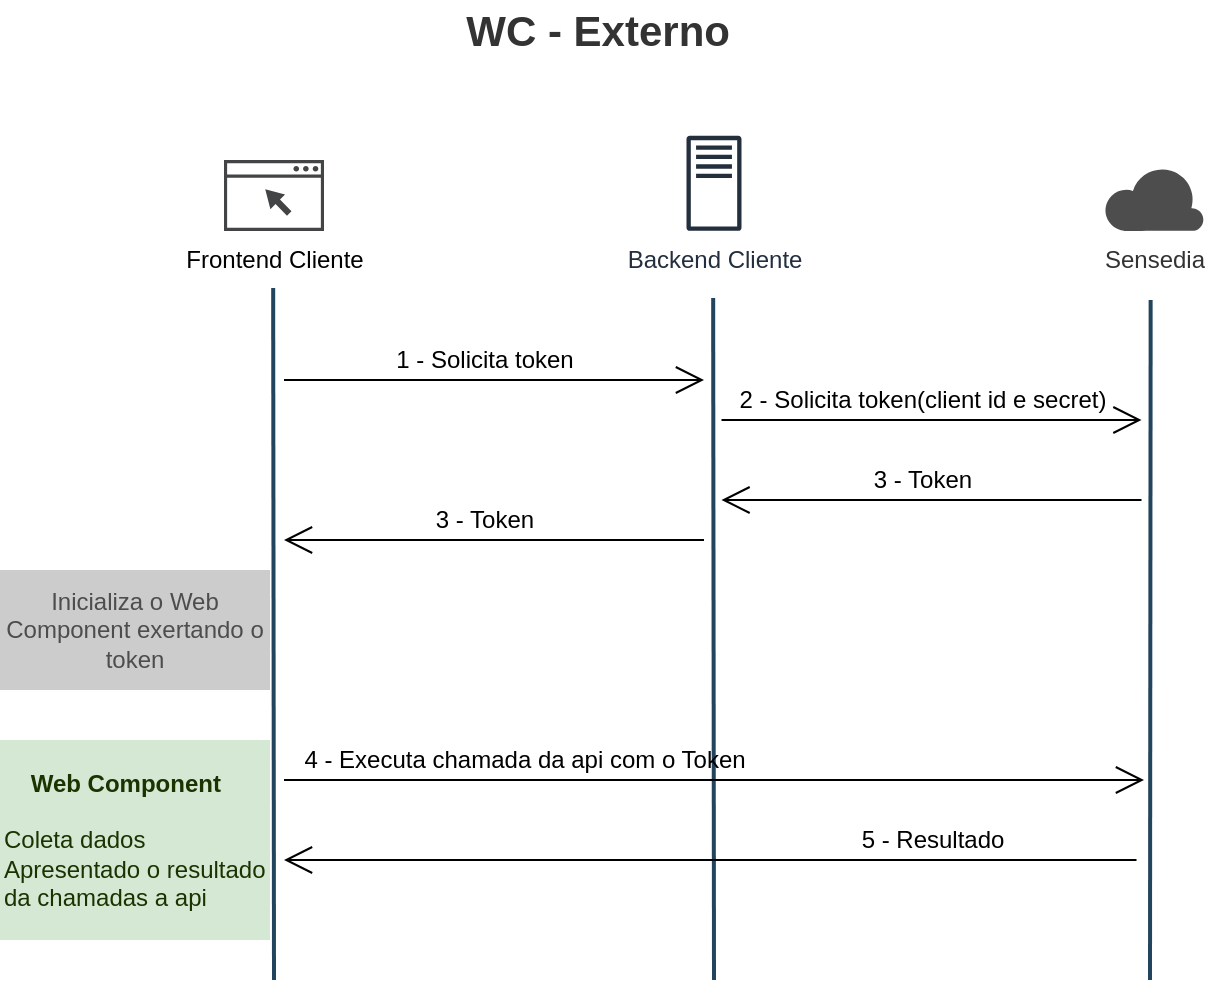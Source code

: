 <mxfile version="15.8.6" type="github" pages="6">
  <diagram id="EfK30_WpzlrsW59BfA_4" name="WC - Externo">
    <mxGraphModel dx="906" dy="499" grid="1" gridSize="10" guides="1" tooltips="1" connect="1" arrows="1" fold="1" page="1" pageScale="1" pageWidth="827" pageHeight="1169" math="0" shadow="0">
      <root>
        <mxCell id="0" />
        <mxCell id="1" parent="0" />
        <mxCell id="QXLaKwnPHdImvZ4GBOoo-6" value="Frontend Cliente" style="sketch=0;pointerEvents=1;shadow=0;dashed=0;html=1;strokeColor=none;fillColor=#434445;aspect=fixed;labelPosition=center;verticalLabelPosition=bottom;verticalAlign=top;align=center;outlineConnect=0;shape=mxgraph.vvd.web_browser;" parent="1" vertex="1">
          <mxGeometry x="232" y="130" width="50" height="35.5" as="geometry" />
        </mxCell>
        <mxCell id="QXLaKwnPHdImvZ4GBOoo-8" value="Backend Cliente" style="sketch=0;outlineConnect=0;fontColor=#232F3E;gradientColor=none;fillColor=#232F3D;strokeColor=none;dashed=0;verticalLabelPosition=bottom;verticalAlign=top;align=center;html=1;fontSize=12;fontStyle=0;aspect=fixed;pointerEvents=1;shape=mxgraph.aws4.traditional_server;" parent="1" vertex="1">
          <mxGeometry x="463.25" y="117.83" width="27.5" height="47.67" as="geometry" />
        </mxCell>
        <mxCell id="QXLaKwnPHdImvZ4GBOoo-13" value="" style="endArrow=open;endFill=1;endSize=12;html=1;rounded=0;" parent="1" edge="1">
          <mxGeometry width="160" relative="1" as="geometry">
            <mxPoint x="262" y="240" as="sourcePoint" />
            <mxPoint x="472" y="240" as="targetPoint" />
          </mxGeometry>
        </mxCell>
        <mxCell id="QXLaKwnPHdImvZ4GBOoo-14" value="1 - Solicita token" style="text;html=1;align=center;verticalAlign=middle;resizable=0;points=[];autosize=1;strokeColor=none;fillColor=none;" parent="1" vertex="1">
          <mxGeometry x="312" y="220" width="100" height="20" as="geometry" />
        </mxCell>
        <mxCell id="QXLaKwnPHdImvZ4GBOoo-18" value="" style="endArrow=open;endFill=1;endSize=12;html=1;rounded=0;entryX=0;entryY=0.2;entryDx=0;entryDy=0;entryPerimeter=0;" parent="1" edge="1">
          <mxGeometry width="160" relative="1" as="geometry">
            <mxPoint x="480.75" y="260" as="sourcePoint" />
            <mxPoint x="690.75" y="260" as="targetPoint" />
          </mxGeometry>
        </mxCell>
        <mxCell id="QXLaKwnPHdImvZ4GBOoo-19" value="2 - Solicita token(client id e secret)" style="text;html=1;align=center;verticalAlign=middle;resizable=0;points=[];autosize=1;strokeColor=none;fillColor=none;" parent="1" vertex="1">
          <mxGeometry x="480.75" y="240" width="200" height="20" as="geometry" />
        </mxCell>
        <mxCell id="QXLaKwnPHdImvZ4GBOoo-22" value="" style="endArrow=open;endFill=1;endSize=12;html=1;rounded=0;entryX=0;entryY=0.2;entryDx=0;entryDy=0;entryPerimeter=0;" parent="1" edge="1">
          <mxGeometry width="160" relative="1" as="geometry">
            <mxPoint x="690.75" y="300" as="sourcePoint" />
            <mxPoint x="480.75" y="300" as="targetPoint" />
          </mxGeometry>
        </mxCell>
        <mxCell id="QXLaKwnPHdImvZ4GBOoo-23" value="3 - Token" style="text;html=1;align=center;verticalAlign=middle;resizable=0;points=[];autosize=1;strokeColor=none;fillColor=none;" parent="1" vertex="1">
          <mxGeometry x="550.75" y="280" width="60" height="20" as="geometry" />
        </mxCell>
        <mxCell id="QXLaKwnPHdImvZ4GBOoo-30" value="" style="endArrow=open;endFill=1;endSize=12;html=1;rounded=0;entryX=0;entryY=0.2;entryDx=0;entryDy=0;entryPerimeter=0;" parent="1" edge="1">
          <mxGeometry width="160" relative="1" as="geometry">
            <mxPoint x="472" y="320" as="sourcePoint" />
            <mxPoint x="262" y="320" as="targetPoint" />
          </mxGeometry>
        </mxCell>
        <mxCell id="QXLaKwnPHdImvZ4GBOoo-31" value="3 - Token" style="text;html=1;align=center;verticalAlign=middle;resizable=0;points=[];autosize=1;strokeColor=none;fillColor=none;" parent="1" vertex="1">
          <mxGeometry x="332" y="300" width="60" height="20" as="geometry" />
        </mxCell>
        <mxCell id="QXLaKwnPHdImvZ4GBOoo-34" value="" style="endArrow=none;html=1;rounded=0;fillColor=#bac8d3;strokeColor=#23445d;strokeWidth=2;" parent="1" edge="1">
          <mxGeometry width="50" height="50" relative="1" as="geometry">
            <mxPoint x="257" y="540" as="sourcePoint" />
            <mxPoint x="256.58" y="194" as="targetPoint" />
          </mxGeometry>
        </mxCell>
        <mxCell id="QXLaKwnPHdImvZ4GBOoo-35" value="" style="endArrow=none;html=1;rounded=0;fillColor=#bac8d3;strokeColor=#23445d;strokeWidth=2;" parent="1" edge="1">
          <mxGeometry width="50" height="50" relative="1" as="geometry">
            <mxPoint x="477" y="540" as="sourcePoint" />
            <mxPoint x="476.58" y="199" as="targetPoint" />
          </mxGeometry>
        </mxCell>
        <mxCell id="QXLaKwnPHdImvZ4GBOoo-36" value="" style="endArrow=none;html=1;rounded=0;fillColor=#bac8d3;strokeColor=#23445d;strokeWidth=2;" parent="1" edge="1">
          <mxGeometry width="50" height="50" relative="1" as="geometry">
            <mxPoint x="695" y="540" as="sourcePoint" />
            <mxPoint x="695.33" y="200" as="targetPoint" />
          </mxGeometry>
        </mxCell>
        <mxCell id="QXLaKwnPHdImvZ4GBOoo-37" value="&lt;font color=&quot;#1a3300&quot;&gt;&lt;b&gt;&amp;nbsp; &amp;nbsp; Web Component&lt;/b&gt;&lt;br&gt;&lt;br&gt;Coleta dados&lt;br&gt;Apresentado o resultado da chamadas a api&lt;/font&gt;" style="rounded=0;whiteSpace=wrap;html=1;fillColor=#d5e8d4;strokeColor=none;align=left;" parent="1" vertex="1">
          <mxGeometry x="120" y="420" width="135" height="100" as="geometry" />
        </mxCell>
        <mxCell id="QXLaKwnPHdImvZ4GBOoo-41" value="&lt;font color=&quot;#4d4d4d&quot;&gt;Inicializa o Web Component exertando o token&lt;/font&gt;" style="rounded=0;whiteSpace=wrap;html=1;fontSize=12;strokeColor=none;fillColor=#CCCCCC;align=center;" parent="1" vertex="1">
          <mxGeometry x="120" y="335" width="135" height="60" as="geometry" />
        </mxCell>
        <mxCell id="QXLaKwnPHdImvZ4GBOoo-45" value="" style="endArrow=open;endFill=1;endSize=12;html=1;rounded=0;" parent="1" edge="1">
          <mxGeometry width="160" relative="1" as="geometry">
            <mxPoint x="262" y="440" as="sourcePoint" />
            <mxPoint x="692" y="440" as="targetPoint" />
          </mxGeometry>
        </mxCell>
        <mxCell id="QXLaKwnPHdImvZ4GBOoo-46" value="4 - Executa chamada da api com o Token" style="text;html=1;align=center;verticalAlign=middle;resizable=0;points=[];autosize=1;strokeColor=none;fillColor=none;" parent="1" vertex="1">
          <mxGeometry x="262" y="420" width="240" height="20" as="geometry" />
        </mxCell>
        <mxCell id="QXLaKwnPHdImvZ4GBOoo-48" value="" style="endArrow=open;endFill=1;endSize=12;html=1;rounded=0;" parent="1" edge="1">
          <mxGeometry width="160" relative="1" as="geometry">
            <mxPoint x="688.25" y="480" as="sourcePoint" />
            <mxPoint x="262" y="480" as="targetPoint" />
          </mxGeometry>
        </mxCell>
        <mxCell id="QXLaKwnPHdImvZ4GBOoo-49" value="5 - Resultado" style="text;html=1;align=center;verticalAlign=middle;resizable=0;points=[];autosize=1;strokeColor=none;fillColor=none;" parent="1" vertex="1">
          <mxGeometry x="540.75" y="460" width="90" height="20" as="geometry" />
        </mxCell>
        <mxCell id="QXLaKwnPHdImvZ4GBOoo-52" value="Sensedia" style="verticalLabelPosition=bottom;html=1;verticalAlign=top;align=center;strokeColor=none;fillColor=#4D4D4D;shape=mxgraph.azure.cloud;fontSize=12;fontColor=#333333;" parent="1" vertex="1">
          <mxGeometry x="672" y="133" width="50" height="32.5" as="geometry" />
        </mxCell>
        <mxCell id="QXLaKwnPHdImvZ4GBOoo-132" value="WC - Externo&amp;nbsp;" style="text;html=1;strokeColor=none;fillColor=none;align=center;verticalAlign=middle;whiteSpace=wrap;rounded=0;fontSize=21;fontColor=#333333;strokeWidth=3;fontStyle=1" parent="1" vertex="1">
          <mxGeometry x="282" y="50" width="280" height="30" as="geometry" />
        </mxCell>
      </root>
    </mxGraphModel>
  </diagram>
  <diagram id="iVYmpT6pJ3Zl9p6NvqAC" name="WC - Interno">
    <mxGraphModel dx="1087" dy="598" grid="1" gridSize="10" guides="1" tooltips="1" connect="1" arrows="1" fold="1" page="1" pageScale="1" pageWidth="827" pageHeight="1169" math="0" shadow="0">
      <root>
        <mxCell id="GUYwktw-sob91jPQ089a-0" />
        <mxCell id="GUYwktw-sob91jPQ089a-1" parent="GUYwktw-sob91jPQ089a-0" />
        <mxCell id="Q7rMhWkv177si-3BIu4a-0" value="Frontend Applicação" style="sketch=0;pointerEvents=1;shadow=0;dashed=0;html=1;strokeColor=none;fillColor=#434445;aspect=fixed;labelPosition=center;verticalLabelPosition=bottom;verticalAlign=top;align=center;outlineConnect=0;shape=mxgraph.vvd.web_browser;" parent="GUYwktw-sob91jPQ089a-1" vertex="1">
          <mxGeometry x="120" y="93.34" width="50" height="35.5" as="geometry" />
        </mxCell>
        <mxCell id="Q7rMhWkv177si-3BIu4a-1" value="Backend Aplicação" style="sketch=0;outlineConnect=0;fontColor=#232F3E;gradientColor=none;fillColor=#232F3D;strokeColor=none;dashed=0;verticalLabelPosition=bottom;verticalAlign=top;align=center;html=1;fontSize=12;fontStyle=0;aspect=fixed;pointerEvents=1;shape=mxgraph.aws4.traditional_server;" parent="GUYwktw-sob91jPQ089a-1" vertex="1">
          <mxGeometry x="351.25" y="81.17" width="27.5" height="47.67" as="geometry" />
        </mxCell>
        <mxCell id="Q7rMhWkv177si-3BIu4a-2" value="" style="endArrow=open;endFill=1;endSize=12;html=1;rounded=0;" parent="GUYwktw-sob91jPQ089a-1" edge="1">
          <mxGeometry width="160" relative="1" as="geometry">
            <mxPoint x="150" y="203.34" as="sourcePoint" />
            <mxPoint x="360" y="203.34" as="targetPoint" />
          </mxGeometry>
        </mxCell>
        <mxCell id="Q7rMhWkv177si-3BIu4a-3" value="1 - Solicita token" style="text;html=1;align=center;verticalAlign=middle;resizable=0;points=[];autosize=1;strokeColor=none;fillColor=none;" parent="GUYwktw-sob91jPQ089a-1" vertex="1">
          <mxGeometry x="200" y="183.34" width="100" height="20" as="geometry" />
        </mxCell>
        <mxCell id="Q7rMhWkv177si-3BIu4a-4" value="" style="endArrow=open;endFill=1;endSize=12;html=1;rounded=0;entryX=0;entryY=0.2;entryDx=0;entryDy=0;entryPerimeter=0;" parent="GUYwktw-sob91jPQ089a-1" edge="1">
          <mxGeometry width="160" relative="1" as="geometry">
            <mxPoint x="368.75" y="223.34" as="sourcePoint" />
            <mxPoint x="578.75" y="223.34" as="targetPoint" />
          </mxGeometry>
        </mxCell>
        <mxCell id="Q7rMhWkv177si-3BIu4a-5" value="2 - Solicita token(client id e secret)" style="text;html=1;align=center;verticalAlign=middle;resizable=0;points=[];autosize=1;strokeColor=none;fillColor=none;" parent="GUYwktw-sob91jPQ089a-1" vertex="1">
          <mxGeometry x="368.75" y="203.34" width="200" height="20" as="geometry" />
        </mxCell>
        <mxCell id="Q7rMhWkv177si-3BIu4a-6" value="" style="endArrow=open;endFill=1;endSize=12;html=1;rounded=0;entryX=0;entryY=0.2;entryDx=0;entryDy=0;entryPerimeter=0;" parent="GUYwktw-sob91jPQ089a-1" edge="1">
          <mxGeometry width="160" relative="1" as="geometry">
            <mxPoint x="578.75" y="263.34" as="sourcePoint" />
            <mxPoint x="368.75" y="263.34" as="targetPoint" />
          </mxGeometry>
        </mxCell>
        <mxCell id="Q7rMhWkv177si-3BIu4a-7" value="3 - Token" style="text;html=1;align=center;verticalAlign=middle;resizable=0;points=[];autosize=1;strokeColor=none;fillColor=none;" parent="GUYwktw-sob91jPQ089a-1" vertex="1">
          <mxGeometry x="438.75" y="243.34" width="60" height="20" as="geometry" />
        </mxCell>
        <mxCell id="Q7rMhWkv177si-3BIu4a-8" value="" style="endArrow=open;endFill=1;endSize=12;html=1;rounded=0;entryX=0;entryY=0.2;entryDx=0;entryDy=0;entryPerimeter=0;" parent="GUYwktw-sob91jPQ089a-1" edge="1">
          <mxGeometry width="160" relative="1" as="geometry">
            <mxPoint x="360" y="283.34" as="sourcePoint" />
            <mxPoint x="150" y="283.34" as="targetPoint" />
          </mxGeometry>
        </mxCell>
        <mxCell id="Q7rMhWkv177si-3BIu4a-9" value="4 - Token" style="text;html=1;align=center;verticalAlign=middle;resizable=0;points=[];autosize=1;strokeColor=none;fillColor=none;" parent="GUYwktw-sob91jPQ089a-1" vertex="1">
          <mxGeometry x="220" y="263.34" width="60" height="20" as="geometry" />
        </mxCell>
        <mxCell id="Q7rMhWkv177si-3BIu4a-10" value="" style="endArrow=none;html=1;rounded=0;fillColor=#bac8d3;strokeColor=#23445d;strokeWidth=2;" parent="GUYwktw-sob91jPQ089a-1" edge="1">
          <mxGeometry width="50" height="50" relative="1" as="geometry">
            <mxPoint x="145" y="503.34" as="sourcePoint" />
            <mxPoint x="144.58" y="157.34" as="targetPoint" />
          </mxGeometry>
        </mxCell>
        <mxCell id="Q7rMhWkv177si-3BIu4a-11" value="" style="endArrow=none;html=1;rounded=0;fillColor=#bac8d3;strokeColor=#23445d;strokeWidth=2;" parent="GUYwktw-sob91jPQ089a-1" edge="1">
          <mxGeometry width="50" height="50" relative="1" as="geometry">
            <mxPoint x="365" y="503.34" as="sourcePoint" />
            <mxPoint x="364.58" y="162.34" as="targetPoint" />
          </mxGeometry>
        </mxCell>
        <mxCell id="Q7rMhWkv177si-3BIu4a-12" value="" style="endArrow=none;html=1;rounded=0;fillColor=#bac8d3;strokeColor=#23445d;strokeWidth=2;" parent="GUYwktw-sob91jPQ089a-1" edge="1">
          <mxGeometry width="50" height="50" relative="1" as="geometry">
            <mxPoint x="583" y="503.34" as="sourcePoint" />
            <mxPoint x="583.33" y="163.34" as="targetPoint" />
          </mxGeometry>
        </mxCell>
        <mxCell id="Q7rMhWkv177si-3BIu4a-13" value="&lt;font color=&quot;#1a3300&quot;&gt;&lt;b&gt;&amp;nbsp; &amp;nbsp; Web Component&lt;/b&gt;&lt;br&gt;&lt;br&gt;Coleta dados&lt;br&gt;Apresentado o resultado da chamadas a api&lt;/font&gt;" style="rounded=0;whiteSpace=wrap;html=1;fillColor=#d5e8d4;strokeColor=none;align=left;" parent="GUYwktw-sob91jPQ089a-1" vertex="1">
          <mxGeometry x="9" y="383.34" width="135" height="100" as="geometry" />
        </mxCell>
        <mxCell id="Q7rMhWkv177si-3BIu4a-14" value="&lt;font color=&quot;#4d4d4d&quot;&gt;Inicializa o Web Component exertando o token&lt;/font&gt;" style="rounded=0;whiteSpace=wrap;html=1;fontSize=12;strokeColor=none;fillColor=#CCCCCC;align=center;" parent="GUYwktw-sob91jPQ089a-1" vertex="1">
          <mxGeometry x="9" y="305.0" width="135" height="60" as="geometry" />
        </mxCell>
        <mxCell id="Q7rMhWkv177si-3BIu4a-15" value="" style="endArrow=open;endFill=1;endSize=12;html=1;rounded=0;" parent="GUYwktw-sob91jPQ089a-1" edge="1">
          <mxGeometry width="160" relative="1" as="geometry">
            <mxPoint x="155" y="403" as="sourcePoint" />
            <mxPoint x="800" y="403.17" as="targetPoint" />
          </mxGeometry>
        </mxCell>
        <mxCell id="Q7rMhWkv177si-3BIu4a-16" value="5 - Executa chamada do serviço com o Token" style="text;html=1;align=center;verticalAlign=middle;resizable=0;points=[];autosize=1;strokeColor=none;fillColor=none;" parent="GUYwktw-sob91jPQ089a-1" vertex="1">
          <mxGeometry x="329" y="383.34" width="260" height="20" as="geometry" />
        </mxCell>
        <mxCell id="Q7rMhWkv177si-3BIu4a-17" value="" style="endArrow=open;endFill=1;endSize=12;html=1;rounded=0;" parent="GUYwktw-sob91jPQ089a-1" edge="1">
          <mxGeometry width="160" relative="1" as="geometry">
            <mxPoint x="800" y="443.17" as="sourcePoint" />
            <mxPoint x="155" y="443" as="targetPoint" />
          </mxGeometry>
        </mxCell>
        <mxCell id="Q7rMhWkv177si-3BIu4a-18" value="6 - Resultado" style="text;html=1;align=center;verticalAlign=middle;resizable=0;points=[];autosize=1;strokeColor=none;fillColor=none;" parent="GUYwktw-sob91jPQ089a-1" vertex="1">
          <mxGeometry x="705" y="420.0" width="90" height="20" as="geometry" />
        </mxCell>
        <mxCell id="Q7rMhWkv177si-3BIu4a-19" value="RH SSO" style="sketch=0;aspect=fixed;pointerEvents=1;shadow=0;dashed=0;html=1;strokeColor=none;labelPosition=center;verticalLabelPosition=bottom;verticalAlign=top;align=center;fillColor=#333333;shape=mxgraph.mscae.enterprise.lock;fontSize=12;fontColor=#1A3300;" parent="GUYwktw-sob91jPQ089a-1" vertex="1">
          <mxGeometry x="560" y="80.0" width="39" height="50" as="geometry" />
        </mxCell>
        <mxCell id="Q7rMhWkv177si-3BIu4a-20" value="Serviço&amp;nbsp;" style="sketch=0;outlineConnect=0;fontColor=#232F3E;gradientColor=none;fillColor=#232F3D;strokeColor=none;dashed=0;verticalLabelPosition=bottom;verticalAlign=top;align=center;html=1;fontSize=12;fontStyle=0;aspect=fixed;pointerEvents=1;shape=mxgraph.aws4.traditional_server;" parent="GUYwktw-sob91jPQ089a-1" vertex="1">
          <mxGeometry x="790" y="81.17" width="27.5" height="47.67" as="geometry" />
        </mxCell>
        <mxCell id="Q7rMhWkv177si-3BIu4a-21" value="" style="endArrow=none;html=1;rounded=0;fillColor=#bac8d3;strokeColor=#23445d;strokeWidth=2;" parent="GUYwktw-sob91jPQ089a-1" edge="1">
          <mxGeometry width="50" height="50" relative="1" as="geometry">
            <mxPoint x="803.75" y="503.34" as="sourcePoint" />
            <mxPoint x="803.33" y="162.34" as="targetPoint" />
          </mxGeometry>
        </mxCell>
        <mxCell id="xf2Fe40GoqhdoWzrvZzz-0" value="WC Interno" style="text;html=1;strokeColor=none;fillColor=none;align=center;verticalAlign=middle;whiteSpace=wrap;rounded=0;fontSize=21;fontColor=#333333;strokeWidth=3;fontStyle=1" parent="GUYwktw-sob91jPQ089a-1" vertex="1">
          <mxGeometry x="269" y="10" width="280" height="30" as="geometry" />
        </mxCell>
      </root>
    </mxGraphModel>
  </diagram>
  <diagram id="qC0B_nCli5C7ApGTCwYZ" name="WC - Back - Externo">
    <mxGraphModel dx="906" dy="499" grid="1" gridSize="10" guides="1" tooltips="1" connect="1" arrows="1" fold="1" page="1" pageScale="1" pageWidth="827" pageHeight="1169" math="0" shadow="0">
      <root>
        <mxCell id="nTOjmm5Q35ISDnajFgMh-0" />
        <mxCell id="nTOjmm5Q35ISDnajFgMh-1" parent="nTOjmm5Q35ISDnajFgMh-0" />
        <mxCell id="EGSdrr3BdCg8Iz6odmI6-0" value="Frontend Cliente" style="sketch=0;pointerEvents=1;shadow=0;dashed=0;html=1;strokeColor=none;fillColor=#434445;aspect=fixed;labelPosition=center;verticalLabelPosition=bottom;verticalAlign=top;align=center;outlineConnect=0;shape=mxgraph.vvd.web_browser;" parent="nTOjmm5Q35ISDnajFgMh-1" vertex="1">
          <mxGeometry x="212" y="110" width="50" height="35.5" as="geometry" />
        </mxCell>
        <mxCell id="EGSdrr3BdCg8Iz6odmI6-1" value="Backend Cliente" style="sketch=0;outlineConnect=0;fontColor=#232F3E;gradientColor=none;fillColor=#232F3D;strokeColor=none;dashed=0;verticalLabelPosition=bottom;verticalAlign=top;align=center;html=1;fontSize=12;fontStyle=0;aspect=fixed;pointerEvents=1;shape=mxgraph.aws4.traditional_server;" parent="nTOjmm5Q35ISDnajFgMh-1" vertex="1">
          <mxGeometry x="443.25" y="97.83" width="27.5" height="47.67" as="geometry" />
        </mxCell>
        <mxCell id="EGSdrr3BdCg8Iz6odmI6-2" value="" style="endArrow=open;endFill=1;endSize=12;html=1;rounded=0;" parent="nTOjmm5Q35ISDnajFgMh-1" edge="1">
          <mxGeometry width="160" relative="1" as="geometry">
            <mxPoint x="242" y="220" as="sourcePoint" />
            <mxPoint x="452" y="220" as="targetPoint" />
          </mxGeometry>
        </mxCell>
        <mxCell id="EGSdrr3BdCg8Iz6odmI6-3" value="1 - Solicita token" style="text;html=1;align=center;verticalAlign=middle;resizable=0;points=[];autosize=1;strokeColor=none;fillColor=none;" parent="nTOjmm5Q35ISDnajFgMh-1" vertex="1">
          <mxGeometry x="292" y="200" width="100" height="20" as="geometry" />
        </mxCell>
        <mxCell id="EGSdrr3BdCg8Iz6odmI6-4" value="" style="endArrow=open;endFill=1;endSize=12;html=1;rounded=0;entryX=0;entryY=0.2;entryDx=0;entryDy=0;entryPerimeter=0;" parent="nTOjmm5Q35ISDnajFgMh-1" edge="1">
          <mxGeometry width="160" relative="1" as="geometry">
            <mxPoint x="460.75" y="240" as="sourcePoint" />
            <mxPoint x="670.75" y="240" as="targetPoint" />
          </mxGeometry>
        </mxCell>
        <mxCell id="EGSdrr3BdCg8Iz6odmI6-5" value="2 - Solicita token(client id e secret)" style="text;html=1;align=center;verticalAlign=middle;resizable=0;points=[];autosize=1;strokeColor=none;fillColor=none;" parent="nTOjmm5Q35ISDnajFgMh-1" vertex="1">
          <mxGeometry x="460.75" y="220" width="200" height="20" as="geometry" />
        </mxCell>
        <mxCell id="EGSdrr3BdCg8Iz6odmI6-6" value="" style="endArrow=open;endFill=1;endSize=12;html=1;rounded=0;entryX=0;entryY=0.2;entryDx=0;entryDy=0;entryPerimeter=0;" parent="nTOjmm5Q35ISDnajFgMh-1" edge="1">
          <mxGeometry width="160" relative="1" as="geometry">
            <mxPoint x="670.75" y="280" as="sourcePoint" />
            <mxPoint x="460.75" y="280" as="targetPoint" />
          </mxGeometry>
        </mxCell>
        <mxCell id="EGSdrr3BdCg8Iz6odmI6-7" value="3 - Token" style="text;html=1;align=center;verticalAlign=middle;resizable=0;points=[];autosize=1;strokeColor=none;fillColor=none;" parent="nTOjmm5Q35ISDnajFgMh-1" vertex="1">
          <mxGeometry x="530.75" y="260" width="60" height="20" as="geometry" />
        </mxCell>
        <mxCell id="EGSdrr3BdCg8Iz6odmI6-10" value="" style="endArrow=none;html=1;rounded=0;fillColor=#bac8d3;strokeColor=#23445d;strokeWidth=2;" parent="nTOjmm5Q35ISDnajFgMh-1" edge="1">
          <mxGeometry width="50" height="50" relative="1" as="geometry">
            <mxPoint x="237" y="520" as="sourcePoint" />
            <mxPoint x="236.58" y="174" as="targetPoint" />
          </mxGeometry>
        </mxCell>
        <mxCell id="EGSdrr3BdCg8Iz6odmI6-11" value="" style="endArrow=none;html=1;rounded=0;fillColor=#bac8d3;strokeColor=#23445d;strokeWidth=2;" parent="nTOjmm5Q35ISDnajFgMh-1" edge="1">
          <mxGeometry width="50" height="50" relative="1" as="geometry">
            <mxPoint x="457" y="520" as="sourcePoint" />
            <mxPoint x="456.58" y="179" as="targetPoint" />
          </mxGeometry>
        </mxCell>
        <mxCell id="EGSdrr3BdCg8Iz6odmI6-12" value="" style="endArrow=none;html=1;rounded=0;fillColor=#bac8d3;strokeColor=#23445d;strokeWidth=2;" parent="nTOjmm5Q35ISDnajFgMh-1" edge="1">
          <mxGeometry width="50" height="50" relative="1" as="geometry">
            <mxPoint x="675" y="520" as="sourcePoint" />
            <mxPoint x="675.33" y="180" as="targetPoint" />
          </mxGeometry>
        </mxCell>
        <mxCell id="EGSdrr3BdCg8Iz6odmI6-13" value="&lt;font color=&quot;#1a3300&quot;&gt;&lt;b&gt;&amp;nbsp; &amp;nbsp;Web Component&lt;/b&gt;&lt;br&gt;&lt;br&gt;Coleta dados&lt;br&gt;Apresentado o resultado da chamadas a api&lt;/font&gt;" style="rounded=0;whiteSpace=wrap;html=1;fillColor=#d5e8d4;strokeColor=none;align=left;" parent="nTOjmm5Q35ISDnajFgMh-1" vertex="1">
          <mxGeometry x="100" y="370" width="135" height="150" as="geometry" />
        </mxCell>
        <mxCell id="EGSdrr3BdCg8Iz6odmI6-14" value="&lt;font color=&quot;#4d4d4d&quot;&gt;Inicializa o Web Component exertando o token&lt;/font&gt;" style="rounded=0;whiteSpace=wrap;html=1;fontSize=12;strokeColor=none;fillColor=#CCCCCC;align=center;" parent="nTOjmm5Q35ISDnajFgMh-1" vertex="1">
          <mxGeometry x="100" y="290" width="135" height="60" as="geometry" />
        </mxCell>
        <mxCell id="EGSdrr3BdCg8Iz6odmI6-15" value="" style="endArrow=open;endFill=1;endSize=12;html=1;rounded=0;" parent="nTOjmm5Q35ISDnajFgMh-1" edge="1">
          <mxGeometry width="160" relative="1" as="geometry">
            <mxPoint x="242" y="390" as="sourcePoint" />
            <mxPoint x="452" y="390" as="targetPoint" />
          </mxGeometry>
        </mxCell>
        <mxCell id="EGSdrr3BdCg8Iz6odmI6-16" value="4 - Executa&amp;nbsp; chamada api backend" style="text;html=1;align=center;verticalAlign=middle;resizable=0;points=[];autosize=1;strokeColor=none;fillColor=none;" parent="nTOjmm5Q35ISDnajFgMh-1" vertex="1">
          <mxGeometry x="243.25" y="370" width="200" height="20" as="geometry" />
        </mxCell>
        <mxCell id="EGSdrr3BdCg8Iz6odmI6-19" value="Sensedia" style="verticalLabelPosition=bottom;html=1;verticalAlign=top;align=center;strokeColor=none;fillColor=#4D4D4D;shape=mxgraph.azure.cloud;fontSize=12;fontColor=#333333;" parent="nTOjmm5Q35ISDnajFgMh-1" vertex="1">
          <mxGeometry x="652" y="113" width="50" height="32.5" as="geometry" />
        </mxCell>
        <mxCell id="EGSdrr3BdCg8Iz6odmI6-22" value="" style="endArrow=open;endFill=1;endSize=12;html=1;rounded=0;entryX=0;entryY=0.2;entryDx=0;entryDy=0;entryPerimeter=0;" parent="nTOjmm5Q35ISDnajFgMh-1" edge="1">
          <mxGeometry width="160" relative="1" as="geometry">
            <mxPoint x="460.75" y="440" as="sourcePoint" />
            <mxPoint x="670.75" y="440" as="targetPoint" />
          </mxGeometry>
        </mxCell>
        <mxCell id="EGSdrr3BdCg8Iz6odmI6-23" value="5 - Executa chamada da api com o Token" style="text;html=1;align=center;verticalAlign=middle;resizable=0;points=[];autosize=1;strokeColor=none;fillColor=none;" parent="nTOjmm5Q35ISDnajFgMh-1" vertex="1">
          <mxGeometry x="452" y="420" width="240" height="20" as="geometry" />
        </mxCell>
        <mxCell id="QU0-mM6ibidWZDQWm-KR-1" value="" style="endArrow=open;endFill=1;endSize=12;html=1;rounded=0;entryX=0;entryY=0.2;entryDx=0;entryDy=0;entryPerimeter=0;" parent="nTOjmm5Q35ISDnajFgMh-1" edge="1">
          <mxGeometry width="160" relative="1" as="geometry">
            <mxPoint x="670.75" y="480" as="sourcePoint" />
            <mxPoint x="460.75" y="480" as="targetPoint" />
          </mxGeometry>
        </mxCell>
        <mxCell id="QU0-mM6ibidWZDQWm-KR-2" value="6 - Resultado" style="text;html=1;align=center;verticalAlign=middle;resizable=0;points=[];autosize=1;strokeColor=none;fillColor=none;" parent="nTOjmm5Q35ISDnajFgMh-1" vertex="1">
          <mxGeometry x="527" y="460" width="90" height="20" as="geometry" />
        </mxCell>
        <mxCell id="QU0-mM6ibidWZDQWm-KR-3" value="" style="endArrow=open;endFill=1;endSize=12;html=1;rounded=0;entryX=0;entryY=0.2;entryDx=0;entryDy=0;entryPerimeter=0;" parent="nTOjmm5Q35ISDnajFgMh-1" edge="1">
          <mxGeometry width="160" relative="1" as="geometry">
            <mxPoint x="453.25" y="510" as="sourcePoint" />
            <mxPoint x="243.25" y="510" as="targetPoint" />
          </mxGeometry>
        </mxCell>
        <mxCell id="QU0-mM6ibidWZDQWm-KR-4" value="7 - Resultado" style="text;html=1;align=center;verticalAlign=middle;resizable=0;points=[];autosize=1;strokeColor=none;fillColor=none;" parent="nTOjmm5Q35ISDnajFgMh-1" vertex="1">
          <mxGeometry x="298.25" y="490" width="90" height="20" as="geometry" />
        </mxCell>
        <mxCell id="RDaqYQrlIA8cVZmOrZQQ-0" value="WC Back Externo" style="text;html=1;strokeColor=none;fillColor=none;align=center;verticalAlign=middle;whiteSpace=wrap;rounded=0;fontSize=21;fontColor=#333333;strokeWidth=3;fontStyle=1" parent="nTOjmm5Q35ISDnajFgMh-1" vertex="1">
          <mxGeometry x="298.25" y="40" width="280" height="30" as="geometry" />
        </mxCell>
      </root>
    </mxGraphModel>
  </diagram>
  <diagram id="Y1QHuClMavFOI2WsgAtu" name="WC - Back - Interno">
    <mxGraphModel dx="1087" dy="598" grid="1" gridSize="10" guides="1" tooltips="1" connect="1" arrows="1" fold="1" page="1" pageScale="1" pageWidth="827" pageHeight="1169" math="0" shadow="0">
      <root>
        <mxCell id="aQQ846MyAiFsbwW6Pdwk-0" />
        <mxCell id="aQQ846MyAiFsbwW6Pdwk-1" parent="aQQ846MyAiFsbwW6Pdwk-0" />
        <mxCell id="IQHK2sHAFvIevaf02maD-0" value="WC Back Interno" style="text;html=1;strokeColor=none;fillColor=none;align=center;verticalAlign=middle;whiteSpace=wrap;rounded=0;fontSize=21;fontColor=#333333;strokeWidth=3;fontStyle=1" parent="aQQ846MyAiFsbwW6Pdwk-1" vertex="1">
          <mxGeometry x="308" y="20" width="280" height="30" as="geometry" />
        </mxCell>
        <mxCell id="tMp52JqUUzojKHOGt7xW-0" value="Frontend Applicação" style="sketch=0;pointerEvents=1;shadow=0;dashed=0;html=1;strokeColor=none;fillColor=#434445;aspect=fixed;labelPosition=center;verticalLabelPosition=bottom;verticalAlign=top;align=center;outlineConnect=0;shape=mxgraph.vvd.web_browser;" parent="aQQ846MyAiFsbwW6Pdwk-1" vertex="1">
          <mxGeometry x="130" y="103.34" width="50" height="35.5" as="geometry" />
        </mxCell>
        <mxCell id="tMp52JqUUzojKHOGt7xW-1" value="Backend Aplicação" style="sketch=0;outlineConnect=0;fontColor=#232F3E;gradientColor=none;fillColor=#232F3D;strokeColor=none;dashed=0;verticalLabelPosition=bottom;verticalAlign=top;align=center;html=1;fontSize=12;fontStyle=0;aspect=fixed;pointerEvents=1;shape=mxgraph.aws4.traditional_server;" parent="aQQ846MyAiFsbwW6Pdwk-1" vertex="1">
          <mxGeometry x="361.25" y="91.17" width="27.5" height="47.67" as="geometry" />
        </mxCell>
        <mxCell id="tMp52JqUUzojKHOGt7xW-4" value="" style="endArrow=open;endFill=1;endSize=12;html=1;rounded=0;entryX=0;entryY=0.2;entryDx=0;entryDy=0;entryPerimeter=0;" parent="aQQ846MyAiFsbwW6Pdwk-1" edge="1">
          <mxGeometry width="160" relative="1" as="geometry">
            <mxPoint x="378.75" y="233.34" as="sourcePoint" />
            <mxPoint x="588.75" y="233.34" as="targetPoint" />
          </mxGeometry>
        </mxCell>
        <mxCell id="tMp52JqUUzojKHOGt7xW-5" value="1 - Solicita token(client id e secret)" style="text;html=1;align=center;verticalAlign=middle;resizable=0;points=[];autosize=1;strokeColor=none;fillColor=none;" parent="aQQ846MyAiFsbwW6Pdwk-1" vertex="1">
          <mxGeometry x="378.75" y="213.34" width="200" height="20" as="geometry" />
        </mxCell>
        <mxCell id="tMp52JqUUzojKHOGt7xW-6" value="" style="endArrow=open;endFill=1;endSize=12;html=1;rounded=0;entryX=0;entryY=0.2;entryDx=0;entryDy=0;entryPerimeter=0;" parent="aQQ846MyAiFsbwW6Pdwk-1" edge="1">
          <mxGeometry width="160" relative="1" as="geometry">
            <mxPoint x="588.75" y="273.34" as="sourcePoint" />
            <mxPoint x="378.75" y="273.34" as="targetPoint" />
          </mxGeometry>
        </mxCell>
        <mxCell id="tMp52JqUUzojKHOGt7xW-7" value="2 - Token" style="text;html=1;align=center;verticalAlign=middle;resizable=0;points=[];autosize=1;strokeColor=none;fillColor=none;" parent="aQQ846MyAiFsbwW6Pdwk-1" vertex="1">
          <mxGeometry x="448.75" y="253.34" width="60" height="20" as="geometry" />
        </mxCell>
        <mxCell id="tMp52JqUUzojKHOGt7xW-10" value="" style="endArrow=none;html=1;rounded=0;fillColor=#bac8d3;strokeColor=#23445d;strokeWidth=2;" parent="aQQ846MyAiFsbwW6Pdwk-1" edge="1">
          <mxGeometry width="50" height="50" relative="1" as="geometry">
            <mxPoint x="155" y="513.34" as="sourcePoint" />
            <mxPoint x="154.58" y="167.34" as="targetPoint" />
          </mxGeometry>
        </mxCell>
        <mxCell id="tMp52JqUUzojKHOGt7xW-11" value="" style="endArrow=none;html=1;rounded=0;fillColor=#bac8d3;strokeColor=#23445d;strokeWidth=2;" parent="aQQ846MyAiFsbwW6Pdwk-1" edge="1">
          <mxGeometry width="50" height="50" relative="1" as="geometry">
            <mxPoint x="375" y="513.34" as="sourcePoint" />
            <mxPoint x="374.58" y="172.34" as="targetPoint" />
          </mxGeometry>
        </mxCell>
        <mxCell id="tMp52JqUUzojKHOGt7xW-12" value="" style="endArrow=none;html=1;rounded=0;fillColor=#bac8d3;strokeColor=#23445d;strokeWidth=2;" parent="aQQ846MyAiFsbwW6Pdwk-1" edge="1">
          <mxGeometry width="50" height="50" relative="1" as="geometry">
            <mxPoint x="593" y="513.34" as="sourcePoint" />
            <mxPoint x="593.33" y="173.34" as="targetPoint" />
          </mxGeometry>
        </mxCell>
        <mxCell id="tMp52JqUUzojKHOGt7xW-13" value="&lt;font color=&quot;#1a3300&quot;&gt;&lt;b&gt;&amp;nbsp; &amp;nbsp; Web Component&lt;/b&gt;&lt;br&gt;&lt;br&gt;Coleta dados&lt;br&gt;Apresentado o resultado da chamadas a api&lt;/font&gt;" style="rounded=0;whiteSpace=wrap;html=1;fillColor=#d5e8d4;strokeColor=none;align=left;" parent="aQQ846MyAiFsbwW6Pdwk-1" vertex="1">
          <mxGeometry x="18" y="333.22" width="135" height="156.78" as="geometry" />
        </mxCell>
        <mxCell id="tMp52JqUUzojKHOGt7xW-14" value="&lt;font color=&quot;#4d4d4d&quot;&gt;Inicializa o Web Component&amp;nbsp;&lt;/font&gt;" style="rounded=0;whiteSpace=wrap;html=1;fontSize=12;strokeColor=none;fillColor=#CCCCCC;align=center;" parent="aQQ846MyAiFsbwW6Pdwk-1" vertex="1">
          <mxGeometry x="18" y="253.34" width="135" height="60" as="geometry" />
        </mxCell>
        <mxCell id="tMp52JqUUzojKHOGt7xW-15" value="" style="endArrow=open;endFill=1;endSize=12;html=1;rounded=0;" parent="aQQ846MyAiFsbwW6Pdwk-1" edge="1">
          <mxGeometry width="160" relative="1" as="geometry">
            <mxPoint x="378.75" y="390" as="sourcePoint" />
            <mxPoint x="810.75" y="390.17" as="targetPoint" />
          </mxGeometry>
        </mxCell>
        <mxCell id="tMp52JqUUzojKHOGt7xW-16" value="4 - Executa chamada do serviço com o Token" style="text;html=1;align=center;verticalAlign=middle;resizable=0;points=[];autosize=1;strokeColor=none;fillColor=none;" parent="aQQ846MyAiFsbwW6Pdwk-1" vertex="1">
          <mxGeometry x="468" y="370.0" width="260" height="20" as="geometry" />
        </mxCell>
        <mxCell id="tMp52JqUUzojKHOGt7xW-17" value="" style="endArrow=open;endFill=1;endSize=12;html=1;rounded=0;" parent="aQQ846MyAiFsbwW6Pdwk-1" edge="1">
          <mxGeometry width="160" relative="1" as="geometry">
            <mxPoint x="800.75" y="433.05" as="sourcePoint" />
            <mxPoint x="378.75" y="432.88" as="targetPoint" />
          </mxGeometry>
        </mxCell>
        <mxCell id="tMp52JqUUzojKHOGt7xW-18" value="5 - Resultado" style="text;html=1;align=center;verticalAlign=middle;resizable=0;points=[];autosize=1;strokeColor=none;fillColor=none;" parent="aQQ846MyAiFsbwW6Pdwk-1" vertex="1">
          <mxGeometry x="700.75" y="413.22" width="90" height="20" as="geometry" />
        </mxCell>
        <mxCell id="tMp52JqUUzojKHOGt7xW-19" value="RH SSO" style="sketch=0;aspect=fixed;pointerEvents=1;shadow=0;dashed=0;html=1;strokeColor=none;labelPosition=center;verticalLabelPosition=bottom;verticalAlign=top;align=center;fillColor=#333333;shape=mxgraph.mscae.enterprise.lock;fontSize=12;fontColor=#1A3300;" parent="aQQ846MyAiFsbwW6Pdwk-1" vertex="1">
          <mxGeometry x="570" y="90.0" width="39" height="50" as="geometry" />
        </mxCell>
        <mxCell id="tMp52JqUUzojKHOGt7xW-20" value="Serviço&amp;nbsp;" style="sketch=0;outlineConnect=0;fontColor=#232F3E;gradientColor=none;fillColor=#232F3D;strokeColor=none;dashed=0;verticalLabelPosition=bottom;verticalAlign=top;align=center;html=1;fontSize=12;fontStyle=0;aspect=fixed;pointerEvents=1;shape=mxgraph.aws4.traditional_server;" parent="aQQ846MyAiFsbwW6Pdwk-1" vertex="1">
          <mxGeometry x="800" y="91.17" width="27.5" height="47.67" as="geometry" />
        </mxCell>
        <mxCell id="tMp52JqUUzojKHOGt7xW-21" value="" style="endArrow=none;html=1;rounded=0;fillColor=#bac8d3;strokeColor=#23445d;strokeWidth=2;" parent="aQQ846MyAiFsbwW6Pdwk-1" edge="1">
          <mxGeometry width="50" height="50" relative="1" as="geometry">
            <mxPoint x="813.75" y="513.34" as="sourcePoint" />
            <mxPoint x="813.33" y="172.34" as="targetPoint" />
          </mxGeometry>
        </mxCell>
        <mxCell id="K5SW-Wc85ytxkNjJwlkp-0" value="" style="endArrow=open;endFill=1;endSize=12;html=1;rounded=0;" parent="aQQ846MyAiFsbwW6Pdwk-1" edge="1">
          <mxGeometry width="160" relative="1" as="geometry">
            <mxPoint x="158" y="340" as="sourcePoint" />
            <mxPoint x="368" y="340" as="targetPoint" />
          </mxGeometry>
        </mxCell>
        <mxCell id="K5SW-Wc85ytxkNjJwlkp-1" value="3 - Executa&amp;nbsp; chamada api backend" style="text;html=1;align=center;verticalAlign=middle;resizable=0;points=[];autosize=1;strokeColor=none;fillColor=none;" parent="aQQ846MyAiFsbwW6Pdwk-1" vertex="1">
          <mxGeometry x="159.25" y="320" width="200" height="20" as="geometry" />
        </mxCell>
        <mxCell id="Hjt8tniW7rIC1iz3jyr7-0" value="" style="endArrow=open;endFill=1;endSize=12;html=1;rounded=0;" parent="aQQ846MyAiFsbwW6Pdwk-1" edge="1">
          <mxGeometry width="160" relative="1" as="geometry">
            <mxPoint x="368" y="473" as="sourcePoint" />
            <mxPoint x="164" y="472.77" as="targetPoint" />
          </mxGeometry>
        </mxCell>
        <mxCell id="Hjt8tniW7rIC1iz3jyr7-1" value="6 - Resultado" style="text;html=1;align=center;verticalAlign=middle;resizable=0;points=[];autosize=1;strokeColor=none;fillColor=none;" parent="aQQ846MyAiFsbwW6Pdwk-1" vertex="1">
          <mxGeometry x="278" y="453.34" width="90" height="20" as="geometry" />
        </mxCell>
      </root>
    </mxGraphModel>
  </diagram>
  <diagram id="aoXM7nHCxdt4-2vImcMG" name="WC - Aberto Externo">
    <mxGraphModel dx="761" dy="387" grid="1" gridSize="10" guides="1" tooltips="1" connect="1" arrows="1" fold="1" page="1" pageScale="1" pageWidth="827" pageHeight="1169" math="0" shadow="0">
      <root>
        <mxCell id="yLMDc9PrB0oXuyt06QU7-0" />
        <mxCell id="yLMDc9PrB0oXuyt06QU7-1" parent="yLMDc9PrB0oXuyt06QU7-0" />
        <mxCell id="Ys5h84SaUJdUY127ywwy-0" value="Frontend Cliente" style="sketch=0;pointerEvents=1;shadow=0;dashed=0;html=1;strokeColor=none;fillColor=#434445;aspect=fixed;labelPosition=center;verticalLabelPosition=bottom;verticalAlign=top;align=center;outlineConnect=0;shape=mxgraph.vvd.web_browser;" parent="yLMDc9PrB0oXuyt06QU7-1" vertex="1">
          <mxGeometry x="252" y="90" width="50" height="35.5" as="geometry" />
        </mxCell>
        <mxCell id="Ys5h84SaUJdUY127ywwy-10" value="" style="endArrow=none;html=1;rounded=0;fillColor=#bac8d3;strokeColor=#23445d;strokeWidth=2;" parent="yLMDc9PrB0oXuyt06QU7-1" edge="1">
          <mxGeometry width="50" height="50" relative="1" as="geometry">
            <mxPoint x="277" y="370" as="sourcePoint" />
            <mxPoint x="276.58" y="154" as="targetPoint" />
          </mxGeometry>
        </mxCell>
        <mxCell id="Ys5h84SaUJdUY127ywwy-12" value="" style="endArrow=none;html=1;rounded=0;fillColor=#bac8d3;strokeColor=#23445d;strokeWidth=2;" parent="yLMDc9PrB0oXuyt06QU7-1" edge="1">
          <mxGeometry width="50" height="50" relative="1" as="geometry">
            <mxPoint x="610.13" y="369" as="sourcePoint" />
            <mxPoint x="610" y="150" as="targetPoint" />
          </mxGeometry>
        </mxCell>
        <mxCell id="Ys5h84SaUJdUY127ywwy-13" value="&lt;font color=&quot;#1a3300&quot;&gt;&lt;b&gt;&amp;nbsp; &amp;nbsp; Web Component&lt;/b&gt;&lt;br&gt;&lt;br&gt;Coleta dados&lt;br&gt;Apresentado o resultado da chamadas a api&lt;/font&gt;" style="rounded=0;whiteSpace=wrap;html=1;fillColor=#d5e8d4;strokeColor=none;align=left;" parent="yLMDc9PrB0oXuyt06QU7-1" vertex="1">
          <mxGeometry x="140" y="260" width="135" height="100" as="geometry" />
        </mxCell>
        <mxCell id="Ys5h84SaUJdUY127ywwy-14" value="&lt;font color=&quot;#4d4d4d&quot;&gt;Inicializa o Web Component enxertando o ClientId&lt;/font&gt;" style="rounded=0;whiteSpace=wrap;html=1;fontSize=12;strokeColor=none;fillColor=#CCCCCC;align=center;" parent="yLMDc9PrB0oXuyt06QU7-1" vertex="1">
          <mxGeometry x="141" y="180" width="135" height="60" as="geometry" />
        </mxCell>
        <mxCell id="Ys5h84SaUJdUY127ywwy-15" value="" style="endArrow=open;endFill=1;endSize=12;html=1;rounded=0;" parent="yLMDc9PrB0oXuyt06QU7-1" edge="1">
          <mxGeometry width="160" relative="1" as="geometry">
            <mxPoint x="280.88" y="262" as="sourcePoint" />
            <mxPoint x="607.13" y="262" as="targetPoint" />
          </mxGeometry>
        </mxCell>
        <mxCell id="Ys5h84SaUJdUY127ywwy-16" value="1 - Executa chamada da api somente com o ClientId" style="text;html=1;align=center;verticalAlign=middle;resizable=0;points=[];autosize=1;strokeColor=none;fillColor=none;" parent="yLMDc9PrB0oXuyt06QU7-1" vertex="1">
          <mxGeometry x="295.88" y="242" width="290" height="20" as="geometry" />
        </mxCell>
        <mxCell id="Ys5h84SaUJdUY127ywwy-17" value="" style="endArrow=open;endFill=1;endSize=12;html=1;rounded=0;" parent="yLMDc9PrB0oXuyt06QU7-1" edge="1">
          <mxGeometry width="160" relative="1" as="geometry">
            <mxPoint x="604.13" y="302" as="sourcePoint" />
            <mxPoint x="284.13" y="302" as="targetPoint" />
          </mxGeometry>
        </mxCell>
        <mxCell id="Ys5h84SaUJdUY127ywwy-18" value="2 - Resultado" style="text;html=1;align=center;verticalAlign=middle;resizable=0;points=[];autosize=1;strokeColor=none;fillColor=none;" parent="yLMDc9PrB0oXuyt06QU7-1" vertex="1">
          <mxGeometry x="501.13" y="282" width="90" height="20" as="geometry" />
        </mxCell>
        <mxCell id="Ys5h84SaUJdUY127ywwy-19" value="Sensedia" style="verticalLabelPosition=bottom;html=1;verticalAlign=top;align=center;strokeColor=none;fillColor=#4D4D4D;shape=mxgraph.azure.cloud;fontSize=12;fontColor=#333333;" parent="yLMDc9PrB0oXuyt06QU7-1" vertex="1">
          <mxGeometry x="587.13" y="92" width="50" height="32.5" as="geometry" />
        </mxCell>
        <mxCell id="uyitbf3dMej0XpGZ8nyr-0" value="WC Aberto Externo" style="text;html=1;strokeColor=none;fillColor=none;align=center;verticalAlign=middle;whiteSpace=wrap;rounded=0;fontSize=21;fontColor=#333333;strokeWidth=3;fontStyle=1" parent="yLMDc9PrB0oXuyt06QU7-1" vertex="1">
          <mxGeometry x="322" y="20" width="280" height="30" as="geometry" />
        </mxCell>
      </root>
    </mxGraphModel>
  </diagram>
  <diagram id="mKhyq7g9VGbbMYc9Q6BS" name="WC - Aberto Interno">
    <mxGraphModel dx="761" dy="419" grid="1" gridSize="10" guides="1" tooltips="1" connect="1" arrows="1" fold="1" page="1" pageScale="1" pageWidth="827" pageHeight="1169" math="0" shadow="0">
      <root>
        <mxCell id="lPZkh1z0uT6YWIC_tPZf-0" />
        <mxCell id="lPZkh1z0uT6YWIC_tPZf-1" parent="lPZkh1z0uT6YWIC_tPZf-0" />
        <mxCell id="lPZkh1z0uT6YWIC_tPZf-2" value="Frontend Cliente" style="sketch=0;pointerEvents=1;shadow=0;dashed=0;html=1;strokeColor=none;fillColor=#434445;aspect=fixed;labelPosition=center;verticalLabelPosition=bottom;verticalAlign=top;align=center;outlineConnect=0;shape=mxgraph.vvd.web_browser;" parent="lPZkh1z0uT6YWIC_tPZf-1" vertex="1">
          <mxGeometry x="223" y="112.17" width="50" height="35.5" as="geometry" />
        </mxCell>
        <mxCell id="lPZkh1z0uT6YWIC_tPZf-3" value="" style="endArrow=none;html=1;rounded=0;fillColor=#bac8d3;strokeColor=#23445d;strokeWidth=2;" parent="lPZkh1z0uT6YWIC_tPZf-1" edge="1">
          <mxGeometry width="50" height="50" relative="1" as="geometry">
            <mxPoint x="248" y="392.17" as="sourcePoint" />
            <mxPoint x="247.58" y="176.17" as="targetPoint" />
          </mxGeometry>
        </mxCell>
        <mxCell id="lPZkh1z0uT6YWIC_tPZf-4" value="" style="endArrow=none;html=1;rounded=0;fillColor=#bac8d3;strokeColor=#23445d;strokeWidth=2;" parent="lPZkh1z0uT6YWIC_tPZf-1" edge="1">
          <mxGeometry width="50" height="50" relative="1" as="geometry">
            <mxPoint x="576.25" y="409.17" as="sourcePoint" />
            <mxPoint x="576.25" y="172.17" as="targetPoint" />
          </mxGeometry>
        </mxCell>
        <mxCell id="lPZkh1z0uT6YWIC_tPZf-5" value="&lt;font color=&quot;#1a3300&quot;&gt;&lt;b&gt;&amp;nbsp; &amp;nbsp; Web Component&lt;/b&gt;&lt;br&gt;&lt;br&gt;Coleta dados&lt;br&gt;Apresentado o resultado da chamadas a api&lt;/font&gt;" style="rounded=0;whiteSpace=wrap;html=1;fillColor=#d5e8d4;strokeColor=none;align=left;" parent="lPZkh1z0uT6YWIC_tPZf-1" vertex="1">
          <mxGeometry x="112" y="282.17" width="135" height="100" as="geometry" />
        </mxCell>
        <mxCell id="lPZkh1z0uT6YWIC_tPZf-6" value="&lt;font color=&quot;#4d4d4d&quot;&gt;Inicializa o Web Component&amp;nbsp;&lt;/font&gt;" style="rounded=0;whiteSpace=wrap;html=1;fontSize=12;strokeColor=none;fillColor=#CCCCCC;align=center;" parent="lPZkh1z0uT6YWIC_tPZf-1" vertex="1">
          <mxGeometry x="110" y="202.17" width="135" height="60" as="geometry" />
        </mxCell>
        <mxCell id="lPZkh1z0uT6YWIC_tPZf-7" value="" style="endArrow=open;endFill=1;endSize=12;html=1;rounded=0;" parent="lPZkh1z0uT6YWIC_tPZf-1" edge="1">
          <mxGeometry width="160" relative="1" as="geometry">
            <mxPoint x="247" y="302.17" as="sourcePoint" />
            <mxPoint x="573.25" y="302.17" as="targetPoint" />
          </mxGeometry>
        </mxCell>
        <mxCell id="lPZkh1z0uT6YWIC_tPZf-8" value="1 - Executa chamada ao serviço" style="text;html=1;align=center;verticalAlign=middle;resizable=0;points=[];autosize=1;strokeColor=none;fillColor=none;" parent="lPZkh1z0uT6YWIC_tPZf-1" vertex="1">
          <mxGeometry x="312" y="282.17" width="190" height="20" as="geometry" />
        </mxCell>
        <mxCell id="lPZkh1z0uT6YWIC_tPZf-9" value="" style="endArrow=open;endFill=1;endSize=12;html=1;rounded=0;" parent="lPZkh1z0uT6YWIC_tPZf-1" edge="1">
          <mxGeometry width="160" relative="1" as="geometry">
            <mxPoint x="570.25" y="342.17" as="sourcePoint" />
            <mxPoint x="250.25" y="342.17" as="targetPoint" />
          </mxGeometry>
        </mxCell>
        <mxCell id="lPZkh1z0uT6YWIC_tPZf-10" value="2 - Resultado" style="text;html=1;align=center;verticalAlign=middle;resizable=0;points=[];autosize=1;strokeColor=none;fillColor=none;" parent="lPZkh1z0uT6YWIC_tPZf-1" vertex="1">
          <mxGeometry x="467.25" y="322.17" width="90" height="20" as="geometry" />
        </mxCell>
        <mxCell id="GziVyOpOyLAHyxK4XBXw-0" value="WC Aberto Interno" style="text;html=1;strokeColor=none;fillColor=none;align=center;verticalAlign=middle;whiteSpace=wrap;rounded=0;fontSize=21;fontColor=#333333;strokeWidth=3;fontStyle=1" parent="lPZkh1z0uT6YWIC_tPZf-1" vertex="1">
          <mxGeometry x="298" y="30" width="280" height="30" as="geometry" />
        </mxCell>
        <mxCell id="7_RRbXdzzZoP2N-Y57ea-0" value="Serviço&amp;nbsp;" style="sketch=0;outlineConnect=0;fontColor=#232F3E;gradientColor=none;fillColor=#232F3D;strokeColor=none;dashed=0;verticalLabelPosition=bottom;verticalAlign=top;align=center;html=1;fontSize=12;fontStyle=0;aspect=fixed;pointerEvents=1;shape=mxgraph.aws4.traditional_server;" parent="lPZkh1z0uT6YWIC_tPZf-1" vertex="1">
          <mxGeometry x="565.75" y="100" width="27.5" height="47.67" as="geometry" />
        </mxCell>
      </root>
    </mxGraphModel>
  </diagram>
</mxfile>
